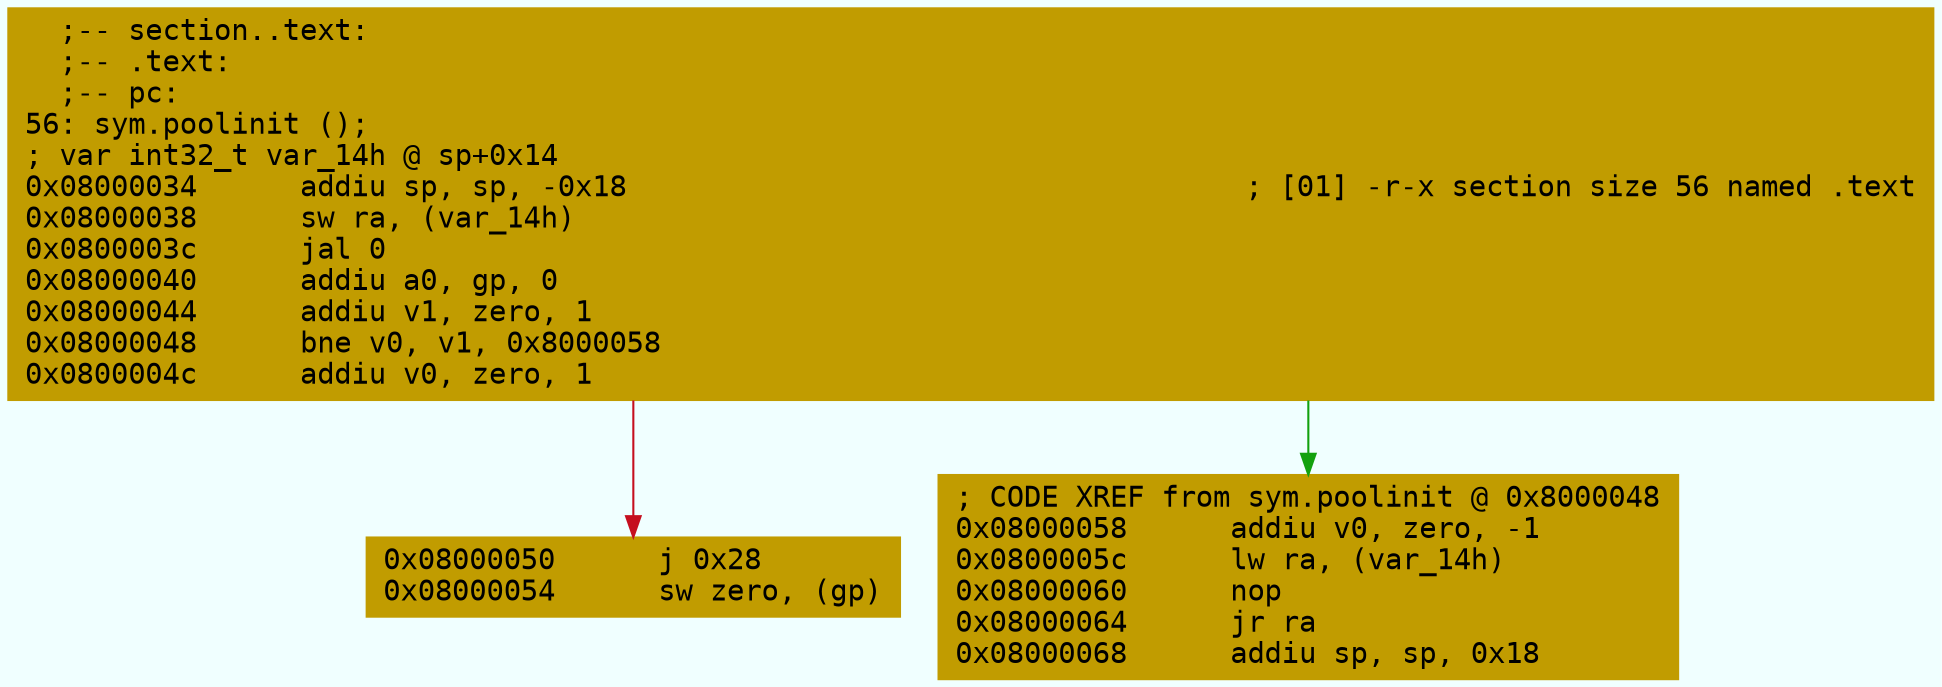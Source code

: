 digraph code {
	graph [bgcolor=azure fontsize=8 fontname="Courier" splines="ortho"];
	node [fillcolor=gray style=filled shape=box];
	edge [arrowhead="normal"];
	"0x08000034" [URL="sym.poolinit/0x08000034", fillcolor="#c19c00",color="#c19c00", fontname="Courier",label="  ;-- section..text:\l  ;-- .text:\l  ;-- pc:\l56: sym.poolinit ();\l; var int32_t var_14h @ sp+0x14\l0x08000034      addiu sp, sp, -0x18                                    ; [01] -r-x section size 56 named .text\l0x08000038      sw ra, (var_14h)\l0x0800003c      jal 0\l0x08000040      addiu a0, gp, 0\l0x08000044      addiu v1, zero, 1\l0x08000048      bne v0, v1, 0x8000058\l0x0800004c      addiu v0, zero, 1\l"]
	"0x08000050" [URL="sym.poolinit/0x08000050", fillcolor="#c19c00",color="#c19c00", fontname="Courier",label="0x08000050      j 0x28\l0x08000054      sw zero, (gp)\l"]
	"0x08000058" [URL="sym.poolinit/0x08000058", fillcolor="#c19c00",color="#c19c00", fontname="Courier",label="; CODE XREF from sym.poolinit @ 0x8000048\l0x08000058      addiu v0, zero, -1\l0x0800005c      lw ra, (var_14h)\l0x08000060      nop\l0x08000064      jr ra\l0x08000068      addiu sp, sp, 0x18\l"]
        "0x08000034" -> "0x08000058" [color="#13a10e"];
        "0x08000034" -> "0x08000050" [color="#c50f1f"];
}
